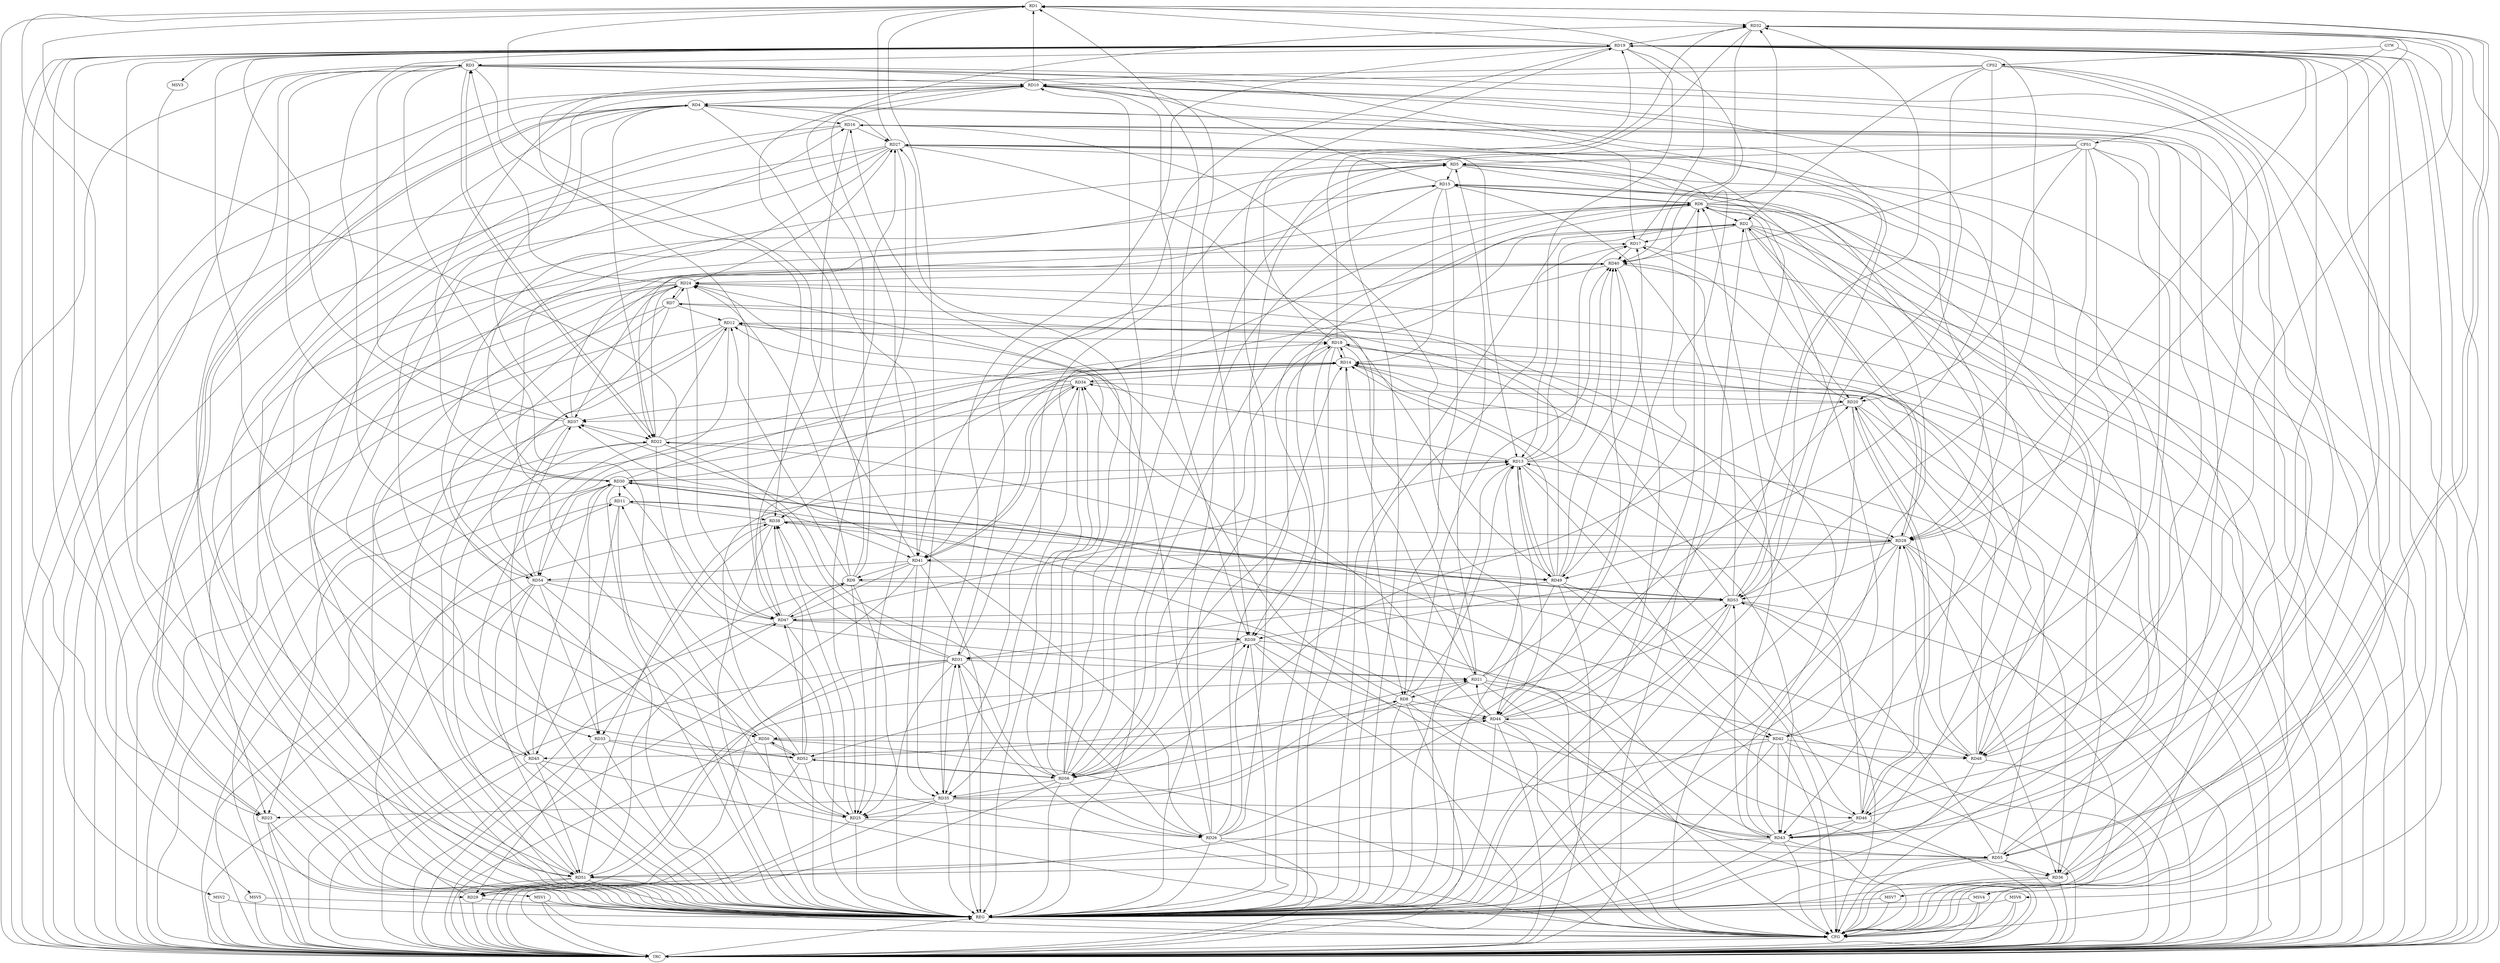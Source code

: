 strict digraph G {
  RD1 [ label="RD1" ];
  RD2 [ label="RD2" ];
  RD3 [ label="RD3" ];
  RD4 [ label="RD4" ];
  RD5 [ label="RD5" ];
  RD6 [ label="RD6" ];
  RD7 [ label="RD7" ];
  RD8 [ label="RD8" ];
  RD9 [ label="RD9" ];
  RD10 [ label="RD10" ];
  RD11 [ label="RD11" ];
  RD12 [ label="RD12" ];
  RD13 [ label="RD13" ];
  RD14 [ label="RD14" ];
  RD15 [ label="RD15" ];
  RD16 [ label="RD16" ];
  RD17 [ label="RD17" ];
  RD18 [ label="RD18" ];
  RD19 [ label="RD19" ];
  RD20 [ label="RD20" ];
  RD21 [ label="RD21" ];
  RD22 [ label="RD22" ];
  RD23 [ label="RD23" ];
  RD24 [ label="RD24" ];
  RD25 [ label="RD25" ];
  RD26 [ label="RD26" ];
  RD27 [ label="RD27" ];
  RD28 [ label="RD28" ];
  RD29 [ label="RD29" ];
  RD30 [ label="RD30" ];
  RD31 [ label="RD31" ];
  RD32 [ label="RD32" ];
  RD33 [ label="RD33" ];
  RD34 [ label="RD34" ];
  RD35 [ label="RD35" ];
  RD36 [ label="RD36" ];
  RD37 [ label="RD37" ];
  RD38 [ label="RD38" ];
  RD39 [ label="RD39" ];
  RD40 [ label="RD40" ];
  RD41 [ label="RD41" ];
  RD42 [ label="RD42" ];
  RD43 [ label="RD43" ];
  RD44 [ label="RD44" ];
  RD45 [ label="RD45" ];
  RD46 [ label="RD46" ];
  RD47 [ label="RD47" ];
  RD48 [ label="RD48" ];
  RD49 [ label="RD49" ];
  RD50 [ label="RD50" ];
  RD51 [ label="RD51" ];
  RD52 [ label="RD52" ];
  RD53 [ label="RD53" ];
  RD54 [ label="RD54" ];
  RD55 [ label="RD55" ];
  RD56 [ label="RD56" ];
  CPS1 [ label="CPS1" ];
  CPS2 [ label="CPS2" ];
  GTW [ label="GTW" ];
  REG [ label="REG" ];
  CFG [ label="CFG" ];
  TRC [ label="TRC" ];
  MSV1 [ label="MSV1" ];
  MSV2 [ label="MSV2" ];
  MSV3 [ label="MSV3" ];
  MSV4 [ label="MSV4" ];
  MSV5 [ label="MSV5" ];
  MSV6 [ label="MSV6" ];
  MSV7 [ label="MSV7" ];
  RD10 -> RD1;
  RD17 -> RD1;
  RD19 -> RD1;
  RD27 -> RD1;
  RD1 -> RD32;
  RD1 -> RD35;
  RD41 -> RD1;
  RD1 -> RD47;
  RD1 -> RD55;
  RD55 -> RD1;
  RD56 -> RD1;
  RD6 -> RD2;
  RD13 -> RD2;
  RD2 -> RD17;
  RD2 -> RD20;
  RD2 -> RD28;
  RD28 -> RD2;
  RD2 -> RD39;
  RD2 -> RD41;
  RD2 -> RD43;
  RD44 -> RD2;
  RD3 -> RD10;
  RD19 -> RD3;
  RD3 -> RD22;
  RD22 -> RD3;
  RD24 -> RD3;
  RD3 -> RD25;
  RD3 -> RD30;
  RD3 -> RD36;
  RD37 -> RD3;
  RD3 -> RD38;
  RD3 -> RD39;
  RD3 -> RD48;
  RD3 -> RD51;
  RD3 -> RD53;
  RD10 -> RD4;
  RD4 -> RD16;
  RD4 -> RD17;
  RD4 -> RD22;
  RD4 -> RD23;
  RD23 -> RD4;
  RD4 -> RD27;
  RD36 -> RD4;
  RD4 -> RD41;
  RD4 -> RD50;
  RD5 -> RD15;
  RD21 -> RD5;
  RD26 -> RD5;
  RD27 -> RD5;
  RD5 -> RD28;
  RD5 -> RD35;
  RD36 -> RD5;
  RD5 -> RD43;
  RD45 -> RD5;
  RD6 -> RD15;
  RD15 -> RD6;
  RD6 -> RD32;
  RD6 -> RD35;
  RD37 -> RD6;
  RD6 -> RD40;
  RD6 -> RD42;
  RD43 -> RD6;
  RD44 -> RD6;
  RD6 -> RD48;
  RD53 -> RD6;
  RD6 -> RD54;
  RD6 -> RD56;
  RD7 -> RD12;
  RD7 -> RD24;
  RD24 -> RD7;
  RD7 -> RD28;
  RD49 -> RD7;
  RD7 -> RD54;
  RD8 -> RD12;
  RD8 -> RD13;
  RD15 -> RD8;
  RD21 -> RD8;
  RD8 -> RD25;
  RD27 -> RD8;
  RD35 -> RD8;
  RD8 -> RD40;
  RD8 -> RD43;
  RD8 -> RD44;
  RD9 -> RD10;
  RD9 -> RD12;
  RD9 -> RD24;
  RD9 -> RD25;
  RD28 -> RD9;
  RD9 -> RD32;
  RD41 -> RD9;
  RD47 -> RD9;
  RD9 -> RD53;
  RD15 -> RD10;
  RD10 -> RD20;
  RD10 -> RD25;
  RD30 -> RD10;
  RD10 -> RD37;
  RD10 -> RD39;
  RD43 -> RD10;
  RD10 -> RD53;
  RD56 -> RD10;
  RD25 -> RD11;
  RD29 -> RD11;
  RD30 -> RD11;
  RD11 -> RD38;
  RD11 -> RD41;
  RD43 -> RD11;
  RD11 -> RD45;
  RD12 -> RD18;
  RD22 -> RD12;
  RD34 -> RD12;
  RD12 -> RD45;
  RD48 -> RD12;
  RD12 -> RD49;
  RD12 -> RD54;
  RD13 -> RD17;
  RD19 -> RD13;
  RD21 -> RD13;
  RD22 -> RD13;
  RD27 -> RD13;
  RD28 -> RD13;
  RD13 -> RD30;
  RD13 -> RD34;
  RD13 -> RD40;
  RD13 -> RD42;
  RD13 -> RD44;
  RD13 -> RD46;
  RD47 -> RD13;
  RD13 -> RD49;
  RD49 -> RD13;
  RD52 -> RD13;
  RD15 -> RD14;
  RD14 -> RD18;
  RD18 -> RD14;
  RD21 -> RD14;
  RD22 -> RD14;
  RD30 -> RD14;
  RD14 -> RD34;
  RD14 -> RD37;
  RD14 -> RD38;
  RD14 -> RD43;
  RD46 -> RD14;
  RD48 -> RD14;
  RD49 -> RD14;
  RD55 -> RD14;
  RD56 -> RD14;
  RD15 -> RD22;
  RD43 -> RD15;
  RD50 -> RD15;
  RD16 -> RD27;
  RD42 -> RD16;
  RD16 -> RD44;
  RD16 -> RD47;
  RD16 -> RD48;
  RD16 -> RD49;
  RD52 -> RD16;
  RD56 -> RD16;
  RD20 -> RD17;
  RD17 -> RD40;
  RD49 -> RD17;
  RD51 -> RD17;
  RD18 -> RD19;
  RD18 -> RD21;
  RD26 -> RD18;
  RD30 -> RD18;
  RD18 -> RD32;
  RD18 -> RD36;
  RD18 -> RD39;
  RD53 -> RD18;
  RD18 -> RD56;
  RD19 -> RD23;
  RD19 -> RD25;
  RD26 -> RD19;
  RD19 -> RD28;
  RD19 -> RD31;
  RD32 -> RD19;
  RD19 -> RD35;
  RD37 -> RD19;
  RD19 -> RD44;
  RD46 -> RD19;
  RD19 -> RD50;
  RD53 -> RD19;
  RD19 -> RD55;
  RD26 -> RD20;
  RD34 -> RD20;
  RD20 -> RD36;
  RD20 -> RD37;
  RD20 -> RD46;
  RD46 -> RD20;
  RD48 -> RD20;
  RD20 -> RD56;
  RD29 -> RD21;
  RD31 -> RD21;
  RD35 -> RD21;
  RD21 -> RD36;
  RD21 -> RD40;
  RD44 -> RD21;
  RD54 -> RD21;
  RD22 -> RD24;
  RD22 -> RD25;
  RD22 -> RD26;
  RD37 -> RD22;
  RD43 -> RD22;
  RD51 -> RD22;
  RD24 -> RD23;
  RD23 -> RD29;
  RD34 -> RD23;
  RD35 -> RD23;
  RD26 -> RD24;
  RD24 -> RD27;
  RD24 -> RD37;
  RD40 -> RD24;
  RD24 -> RD47;
  RD55 -> RD24;
  RD56 -> RD24;
  RD25 -> RD26;
  RD27 -> RD25;
  RD31 -> RD25;
  RD35 -> RD25;
  RD25 -> RD38;
  RD26 -> RD31;
  RD26 -> RD37;
  RD26 -> RD39;
  RD26 -> RD55;
  RD56 -> RD26;
  RD27 -> RD28;
  RD27 -> RD30;
  RD27 -> RD33;
  RD43 -> RD27;
  RD27 -> RD46;
  RD47 -> RD27;
  RD56 -> RD27;
  RD32 -> RD28;
  RD28 -> RD36;
  RD38 -> RD28;
  RD28 -> RD39;
  RD28 -> RD41;
  RD46 -> RD28;
  RD48 -> RD28;
  RD28 -> RD53;
  RD31 -> RD29;
  RD33 -> RD29;
  RD42 -> RD29;
  RD51 -> RD29;
  RD30 -> RD33;
  RD45 -> RD30;
  RD47 -> RD30;
  RD30 -> RD53;
  RD53 -> RD30;
  RD30 -> RD54;
  RD31 -> RD34;
  RD35 -> RD31;
  RD31 -> RD37;
  RD31 -> RD38;
  RD39 -> RD31;
  RD49 -> RD31;
  RD31 -> RD51;
  RD31 -> RD56;
  RD32 -> RD40;
  RD44 -> RD32;
  RD48 -> RD32;
  RD38 -> RD33;
  RD33 -> RD52;
  RD54 -> RD33;
  RD34 -> RD41;
  RD41 -> RD34;
  RD44 -> RD34;
  RD56 -> RD34;
  RD41 -> RD35;
  RD35 -> RD46;
  RD56 -> RD35;
  RD55 -> RD36;
  RD54 -> RD37;
  RD46 -> RD38;
  RD38 -> RD48;
  RD38 -> RD49;
  RD51 -> RD38;
  RD52 -> RD38;
  RD39 -> RD44;
  RD47 -> RD39;
  RD39 -> RD52;
  RD56 -> RD39;
  RD40 -> RD41;
  RD49 -> RD40;
  RD40 -> RD51;
  RD53 -> RD40;
  RD54 -> RD40;
  RD41 -> RD47;
  RD41 -> RD49;
  RD41 -> RD54;
  RD42 -> RD43;
  RD42 -> RD45;
  RD42 -> RD48;
  RD49 -> RD42;
  RD46 -> RD43;
  RD43 -> RD51;
  RD43 -> RD53;
  RD44 -> RD50;
  RD53 -> RD44;
  RD44 -> RD55;
  RD56 -> RD44;
  RD45 -> RD51;
  RD54 -> RD45;
  RD51 -> RD47;
  RD52 -> RD47;
  RD53 -> RD47;
  RD50 -> RD48;
  RD50 -> RD52;
  RD52 -> RD50;
  RD54 -> RD51;
  RD55 -> RD51;
  RD52 -> RD53;
  RD52 -> RD56;
  RD56 -> RD52;
  RD54 -> RD53;
  RD55 -> RD53;
  CPS1 -> RD40;
  CPS1 -> RD51;
  CPS1 -> RD5;
  CPS1 -> RD20;
  CPS1 -> RD48;
  CPS1 -> RD46;
  CPS2 -> RD43;
  CPS2 -> RD49;
  CPS2 -> RD2;
  CPS2 -> RD10;
  CPS2 -> RD47;
  GTW -> CPS1;
  GTW -> CPS2;
  RD1 -> REG;
  RD2 -> REG;
  RD3 -> REG;
  RD4 -> REG;
  RD5 -> REG;
  RD6 -> REG;
  RD7 -> REG;
  RD8 -> REG;
  RD9 -> REG;
  RD10 -> REG;
  RD11 -> REG;
  RD12 -> REG;
  RD13 -> REG;
  RD14 -> REG;
  RD15 -> REG;
  RD16 -> REG;
  RD17 -> REG;
  RD18 -> REG;
  RD19 -> REG;
  RD20 -> REG;
  RD21 -> REG;
  RD22 -> REG;
  RD23 -> REG;
  RD24 -> REG;
  RD25 -> REG;
  RD26 -> REG;
  RD27 -> REG;
  RD28 -> REG;
  RD29 -> REG;
  RD30 -> REG;
  RD31 -> REG;
  RD32 -> REG;
  RD33 -> REG;
  RD34 -> REG;
  RD35 -> REG;
  RD36 -> REG;
  RD37 -> REG;
  RD38 -> REG;
  RD39 -> REG;
  RD40 -> REG;
  RD41 -> REG;
  RD42 -> REG;
  RD43 -> REG;
  RD44 -> REG;
  RD45 -> REG;
  RD46 -> REG;
  RD47 -> REG;
  RD48 -> REG;
  RD49 -> REG;
  RD50 -> REG;
  RD51 -> REG;
  RD52 -> REG;
  RD53 -> REG;
  RD54 -> REG;
  RD55 -> REG;
  RD56 -> REG;
  CPS1 -> REG;
  CPS2 -> REG;
  RD44 -> CFG;
  RD21 -> CFG;
  RD28 -> CFG;
  RD43 -> CFG;
  RD24 -> CFG;
  RD32 -> CFG;
  RD15 -> CFG;
  RD51 -> CFG;
  RD53 -> CFG;
  RD10 -> CFG;
  RD2 -> CFG;
  RD55 -> CFG;
  RD39 -> CFG;
  RD47 -> CFG;
  CPS2 -> CFG;
  RD19 -> CFG;
  RD33 -> CFG;
  RD49 -> CFG;
  RD50 -> CFG;
  RD6 -> CFG;
  RD45 -> CFG;
  RD30 -> CFG;
  RD42 -> CFG;
  RD36 -> CFG;
  REG -> CFG;
  RD1 -> TRC;
  RD2 -> TRC;
  RD3 -> TRC;
  RD4 -> TRC;
  RD5 -> TRC;
  RD6 -> TRC;
  RD7 -> TRC;
  RD8 -> TRC;
  RD9 -> TRC;
  RD10 -> TRC;
  RD11 -> TRC;
  RD12 -> TRC;
  RD13 -> TRC;
  RD14 -> TRC;
  RD15 -> TRC;
  RD16 -> TRC;
  RD17 -> TRC;
  RD18 -> TRC;
  RD19 -> TRC;
  RD20 -> TRC;
  RD21 -> TRC;
  RD22 -> TRC;
  RD23 -> TRC;
  RD24 -> TRC;
  RD25 -> TRC;
  RD26 -> TRC;
  RD27 -> TRC;
  RD28 -> TRC;
  RD29 -> TRC;
  RD30 -> TRC;
  RD31 -> TRC;
  RD32 -> TRC;
  RD33 -> TRC;
  RD34 -> TRC;
  RD35 -> TRC;
  RD36 -> TRC;
  RD37 -> TRC;
  RD38 -> TRC;
  RD39 -> TRC;
  RD40 -> TRC;
  RD41 -> TRC;
  RD42 -> TRC;
  RD43 -> TRC;
  RD44 -> TRC;
  RD45 -> TRC;
  RD46 -> TRC;
  RD47 -> TRC;
  RD48 -> TRC;
  RD49 -> TRC;
  RD50 -> TRC;
  RD51 -> TRC;
  RD52 -> TRC;
  RD53 -> TRC;
  RD54 -> TRC;
  RD55 -> TRC;
  RD56 -> TRC;
  CPS1 -> TRC;
  CPS2 -> TRC;
  GTW -> TRC;
  CFG -> TRC;
  TRC -> REG;
  RD19 -> MSV1;
  RD19 -> MSV2;
  RD19 -> MSV3;
  RD19 -> MSV4;
  RD19 -> MSV5;
  RD19 -> MSV6;
  MSV1 -> REG;
  MSV1 -> TRC;
  MSV1 -> CFG;
  MSV2 -> REG;
  MSV2 -> TRC;
  MSV3 -> REG;
  MSV4 -> REG;
  MSV4 -> TRC;
  MSV4 -> CFG;
  MSV5 -> REG;
  MSV5 -> TRC;
  MSV6 -> REG;
  MSV6 -> TRC;
  MSV6 -> CFG;
  RD19 -> MSV7;
  MSV7 -> REG;
  MSV7 -> CFG;
}
